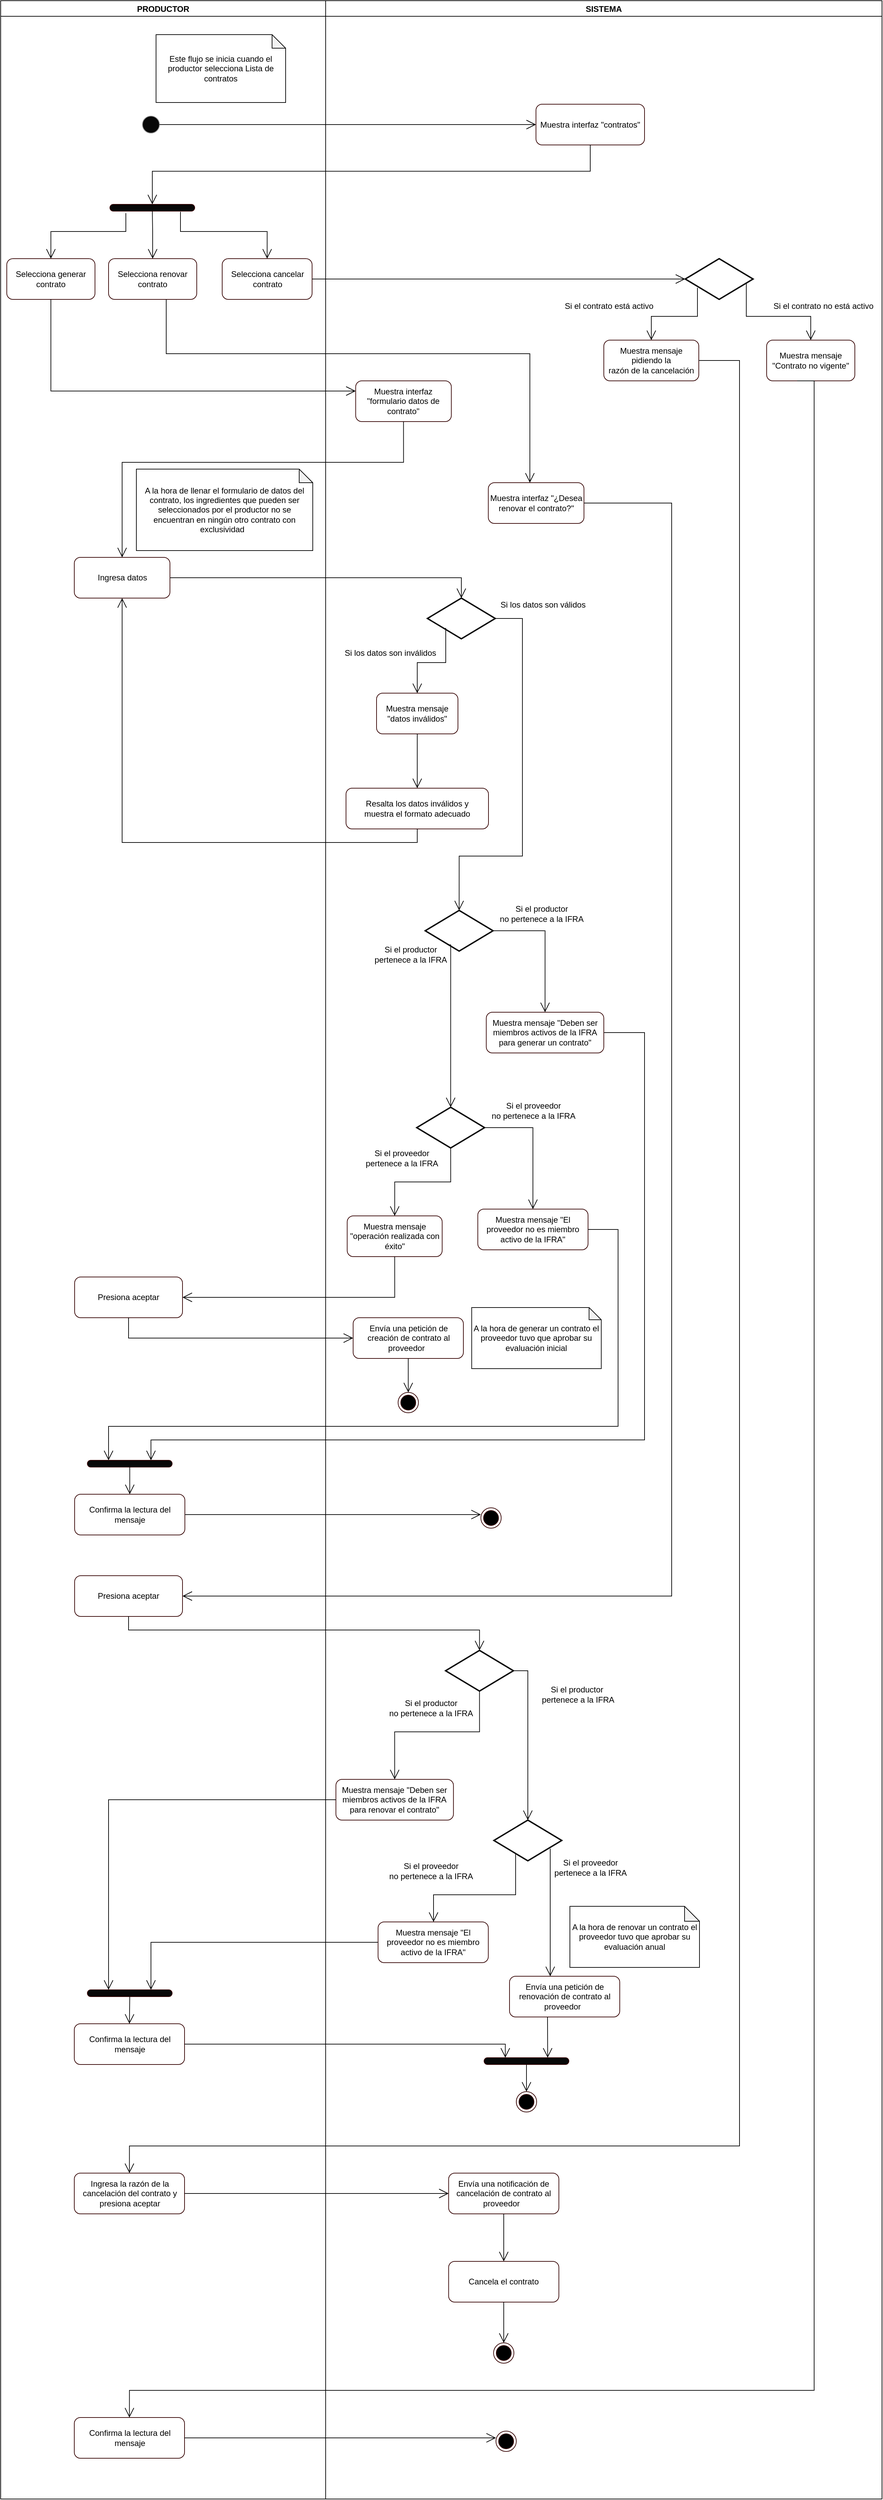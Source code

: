 <mxfile version="13.2.4" type="device"><diagram id="usdjyMedl2LyT0kTP7rD" name="Page-1"><mxGraphModel dx="920" dy="11332" grid="1" gridSize="10" guides="1" tooltips="1" connect="1" arrows="1" fold="1" page="1" pageScale="1" pageWidth="827" pageHeight="1169" math="0" shadow="0"><root><mxCell id="0"/><mxCell id="1" parent="0"/><mxCell id="cfUANLPs1cfpUvms5ylp-100" value="PRODUCTOR" style="swimlane;gradientColor=none;" parent="1" vertex="1"><mxGeometry x="41" y="-10480" width="479" height="3680" as="geometry"/></mxCell><mxCell id="cfUANLPs1cfpUvms5ylp-101" value="" style="ellipse;whiteSpace=wrap;html=1;aspect=fixed;strokeColor=#919191;fillColor=#080808;gradientColor=none;" parent="cfUANLPs1cfpUvms5ylp-100" vertex="1"><mxGeometry x="209" y="170" width="25" height="25" as="geometry"/></mxCell><mxCell id="cfUANLPs1cfpUvms5ylp-102" value="Este flujo se inicia cuando el productor selecciona Lista de contratos" style="shape=note;whiteSpace=wrap;html=1;backgroundOutline=1;darkOpacity=0.05;size=20;" parent="cfUANLPs1cfpUvms5ylp-100" vertex="1"><mxGeometry x="229" y="50" width="191" height="100" as="geometry"/></mxCell><mxCell id="cfUANLPs1cfpUvms5ylp-103" value="" style="group" parent="cfUANLPs1cfpUvms5ylp-100" vertex="1" connectable="0"><mxGeometry x="29" y="300" width="430" height="270" as="geometry"/></mxCell><mxCell id="cfUANLPs1cfpUvms5ylp-104" value="" style="group" parent="cfUANLPs1cfpUvms5ylp-103" vertex="1" connectable="0"><mxGeometry width="430" height="140" as="geometry"/></mxCell><mxCell id="cfUANLPs1cfpUvms5ylp-105" value="" style="rounded=1;whiteSpace=wrap;html=1;strokeColor=#330000;fillColor=#080808;gradientColor=none;arcSize=50;" parent="cfUANLPs1cfpUvms5ylp-104" vertex="1"><mxGeometry x="132" width="125" height="10" as="geometry"/></mxCell><mxCell id="cfUANLPs1cfpUvms5ylp-106" style="edgeStyle=orthogonalEdgeStyle;rounded=0;orthogonalLoop=1;jettySize=auto;html=1;exitX=0.5;exitY=0;exitDx=0;exitDy=0;entryX=0.188;entryY=1.3;entryDx=0;entryDy=0;entryPerimeter=0;startArrow=open;startFill=0;startSize=12;endArrow=none;endFill=0;endSize=12;targetPerimeterSpacing=0;" parent="cfUANLPs1cfpUvms5ylp-104" source="cfUANLPs1cfpUvms5ylp-107" target="cfUANLPs1cfpUvms5ylp-105" edge="1"><mxGeometry relative="1" as="geometry"/></mxCell><mxCell id="cfUANLPs1cfpUvms5ylp-107" value="Selecciona generar contrato" style="rounded=1;whiteSpace=wrap;html=1;strokeColor=#330000;fillColor=#FFFFFF;gradientColor=none;" parent="cfUANLPs1cfpUvms5ylp-104" vertex="1"><mxGeometry x="-20" y="80" width="130" height="60" as="geometry"/></mxCell><mxCell id="cfUANLPs1cfpUvms5ylp-108" style="edgeStyle=orthogonalEdgeStyle;rounded=0;orthogonalLoop=1;jettySize=auto;html=1;exitX=0.5;exitY=0;exitDx=0;exitDy=0;entryX=0.5;entryY=1;entryDx=0;entryDy=0;startArrow=open;startFill=0;startSize=12;endArrow=none;endFill=0;endSize=12;targetPerimeterSpacing=0;" parent="cfUANLPs1cfpUvms5ylp-104" source="cfUANLPs1cfpUvms5ylp-109" target="cfUANLPs1cfpUvms5ylp-105" edge="1"><mxGeometry relative="1" as="geometry"/></mxCell><mxCell id="cfUANLPs1cfpUvms5ylp-109" value="Selecciona renovar contrato" style="rounded=1;whiteSpace=wrap;html=1;strokeColor=#330000;fillColor=#FFFFFF;gradientColor=none;" parent="cfUANLPs1cfpUvms5ylp-104" vertex="1"><mxGeometry x="130" y="80" width="130" height="60" as="geometry"/></mxCell><mxCell id="cfUANLPs1cfpUvms5ylp-110" style="edgeStyle=orthogonalEdgeStyle;rounded=0;orthogonalLoop=1;jettySize=auto;html=1;exitX=0.5;exitY=0;exitDx=0;exitDy=0;entryX=0.832;entryY=1.1;entryDx=0;entryDy=0;startArrow=open;startFill=0;startSize=12;endArrow=none;endFill=0;endSize=12;targetPerimeterSpacing=0;entryPerimeter=0;" parent="cfUANLPs1cfpUvms5ylp-104" source="cfUANLPs1cfpUvms5ylp-111" target="cfUANLPs1cfpUvms5ylp-105" edge="1"><mxGeometry relative="1" as="geometry"/></mxCell><mxCell id="cfUANLPs1cfpUvms5ylp-111" value="&lt;span&gt;Selecciona cancelar contrato&lt;/span&gt;" style="rounded=1;whiteSpace=wrap;html=1;strokeColor=#330000;fillColor=#FFFFFF;gradientColor=none;" parent="cfUANLPs1cfpUvms5ylp-104" vertex="1"><mxGeometry x="297.5" y="80" width="132.5" height="60" as="geometry"/></mxCell><mxCell id="cfUANLPs1cfpUvms5ylp-115" value="Ingresa datos" style="rounded=1;whiteSpace=wrap;html=1;strokeColor=#330000;fillColor=#FFFFFF;gradientColor=none;" parent="cfUANLPs1cfpUvms5ylp-100" vertex="1"><mxGeometry x="108.5" y="820" width="141" height="60" as="geometry"/></mxCell><mxCell id="cfUANLPs1cfpUvms5ylp-118" value="Presiona aceptar&lt;br/&gt;" style="rounded=1;whiteSpace=wrap;html=1;strokeColor=#330000;fillColor=#FFFFFF;gradientColor=none;" parent="cfUANLPs1cfpUvms5ylp-100" vertex="1"><mxGeometry x="109" y="1880" width="159" height="60" as="geometry"/></mxCell><mxCell id="sVpOflXBe9jrRO691Ivs-19" value="Confirma la lectura del&lt;br/&gt;mensaje&lt;br/&gt;" style="rounded=1;whiteSpace=wrap;html=1;strokeColor=#330000;fillColor=#FFFFFF;gradientColor=none;" parent="cfUANLPs1cfpUvms5ylp-100" vertex="1"><mxGeometry x="109" y="2200" width="162.5" height="60" as="geometry"/></mxCell><mxCell id="sVpOflXBe9jrRO691Ivs-20" value="" style="ellipse;html=1;shape=endState;fillColor=#000000;strokeColor=#330000;" parent="cfUANLPs1cfpUvms5ylp-100" vertex="1"><mxGeometry x="707.75" y="2220" width="30" height="30" as="geometry"/></mxCell><mxCell id="sVpOflXBe9jrRO691Ivs-21" style="edgeStyle=orthogonalEdgeStyle;rounded=0;orthogonalLoop=1;jettySize=auto;html=1;exitX=1;exitY=0.5;exitDx=0;exitDy=0;endArrow=open;endFill=0;endSize=12;entryX=0;entryY=0.333;entryDx=0;entryDy=0;entryPerimeter=0;" parent="cfUANLPs1cfpUvms5ylp-100" source="sVpOflXBe9jrRO691Ivs-19" target="sVpOflXBe9jrRO691Ivs-20" edge="1"><mxGeometry relative="1" as="geometry"><mxPoint x="697.75" y="2230" as="targetPoint"/><Array as="points"/></mxGeometry></mxCell><mxCell id="b0WyQi1C-jwFu8NvZKem-69" value="Confirma la lectura del&lt;br/&gt;mensaje&lt;br/&gt;" style="rounded=1;whiteSpace=wrap;html=1;strokeColor=#330000;fillColor=#FFFFFF;gradientColor=none;" parent="cfUANLPs1cfpUvms5ylp-100" vertex="1"><mxGeometry x="108.5" y="2980" width="162.5" height="60" as="geometry"/></mxCell><mxCell id="b0WyQi1C-jwFu8NvZKem-23" value="Presiona aceptar&lt;br/&gt;" style="rounded=1;whiteSpace=wrap;html=1;strokeColor=#330000;fillColor=#FFFFFF;gradientColor=none;" parent="cfUANLPs1cfpUvms5ylp-100" vertex="1"><mxGeometry x="109" y="2320" width="159" height="60" as="geometry"/></mxCell><mxCell id="b0WyQi1C-jwFu8NvZKem-62" value="Muestra mensaje &quot;El proveedor no es miembro activo de la IFRA&quot;" style="rounded=1;whiteSpace=wrap;html=1;strokeColor=#330000;fillColor=#FFFFFF;gradientColor=none;" parent="cfUANLPs1cfpUvms5ylp-100" vertex="1"><mxGeometry x="556.25" y="2830" width="162.5" height="60" as="geometry"/></mxCell><mxCell id="sVpOflXBe9jrRO691Ivs-27" value="Envía una petición&amp;nbsp;de renovación de contrato al proveedor&amp;nbsp;&amp;nbsp;" style="rounded=1;whiteSpace=wrap;html=1;strokeColor=#330000;fillColor=#FFFFFF;gradientColor=none;" parent="cfUANLPs1cfpUvms5ylp-100" vertex="1"><mxGeometry x="750" y="2910" width="162.5" height="60" as="geometry"/></mxCell><mxCell id="sVpOflXBe9jrRO691Ivs-38" value="" style="ellipse;html=1;shape=endState;fillColor=#000000;strokeColor=#330000;" parent="cfUANLPs1cfpUvms5ylp-100" vertex="1"><mxGeometry x="760" y="3080" width="30" height="30" as="geometry"/></mxCell><mxCell id="sVpOflXBe9jrRO691Ivs-39" value="" style="rounded=1;whiteSpace=wrap;html=1;strokeColor=#330000;fillColor=#080808;gradientColor=none;arcSize=50;" parent="cfUANLPs1cfpUvms5ylp-100" vertex="1"><mxGeometry x="712.5" y="3030" width="125" height="10" as="geometry"/></mxCell><mxCell id="sVpOflXBe9jrRO691Ivs-40" style="edgeStyle=orthogonalEdgeStyle;rounded=0;orthogonalLoop=1;jettySize=auto;html=1;exitX=0.5;exitY=1;exitDx=0;exitDy=0;endArrow=open;endFill=0;endSize=12;entryX=0.5;entryY=0;entryDx=0;entryDy=0;" parent="cfUANLPs1cfpUvms5ylp-100" source="sVpOflXBe9jrRO691Ivs-39" target="sVpOflXBe9jrRO691Ivs-38" edge="1"><mxGeometry relative="1" as="geometry"><mxPoint x="256.25" y="2990" as="targetPoint"/><mxPoint x="256.25" y="2950" as="sourcePoint"/><Array as="points"><mxPoint x="775" y="3070"/><mxPoint x="775" y="3070"/></Array></mxGeometry></mxCell><mxCell id="sVpOflXBe9jrRO691Ivs-42" style="edgeStyle=orthogonalEdgeStyle;rounded=0;orthogonalLoop=1;jettySize=auto;html=1;endArrow=open;endFill=0;endSize=12;entryX=0.75;entryY=0;entryDx=0;entryDy=0;" parent="cfUANLPs1cfpUvms5ylp-100" target="sVpOflXBe9jrRO691Ivs-39" edge="1"><mxGeometry relative="1" as="geometry"><mxPoint x="753.75" y="3200" as="targetPoint"/><mxPoint x="806" y="2970" as="sourcePoint"/><Array as="points"><mxPoint x="806" y="2970"/></Array></mxGeometry></mxCell><mxCell id="b0WyQi1C-jwFu8NvZKem-72" style="edgeStyle=orthogonalEdgeStyle;rounded=0;orthogonalLoop=1;jettySize=auto;html=1;exitX=0;exitY=0.5;exitDx=0;exitDy=0;endArrow=open;endFill=0;endSize=12;entryX=0.75;entryY=0;entryDx=0;entryDy=0;" parent="cfUANLPs1cfpUvms5ylp-100" source="b0WyQi1C-jwFu8NvZKem-62" target="-kDxus9eYgafp1iHv8Fx-62" edge="1"><mxGeometry relative="1" as="geometry"><mxPoint x="215.0" y="3090" as="targetPoint"/><mxPoint x="198" y="2690" as="sourcePoint"/><Array as="points"><mxPoint x="222" y="2860"/></Array></mxGeometry></mxCell><mxCell id="sVpOflXBe9jrRO691Ivs-41" style="edgeStyle=orthogonalEdgeStyle;rounded=0;orthogonalLoop=1;jettySize=auto;html=1;exitX=1;exitY=0.5;exitDx=0;exitDy=0;endArrow=open;endFill=0;endSize=12;entryX=0.25;entryY=0;entryDx=0;entryDy=0;" parent="cfUANLPs1cfpUvms5ylp-100" source="b0WyQi1C-jwFu8NvZKem-69" target="sVpOflXBe9jrRO691Ivs-39" edge="1"><mxGeometry relative="1" as="geometry"><mxPoint x="287.5" y="2940" as="targetPoint"/><mxPoint x="599" y="2910" as="sourcePoint"/><Array as="points"><mxPoint x="744" y="3010"/></Array></mxGeometry></mxCell><mxCell id="b0WyQi1C-jwFu8NvZKem-15" value="Confirma la lectura del&lt;br/&gt;mensaje&lt;br/&gt;" style="rounded=1;whiteSpace=wrap;html=1;strokeColor=#330000;fillColor=#FFFFFF;gradientColor=none;" parent="cfUANLPs1cfpUvms5ylp-100" vertex="1"><mxGeometry x="108.5" y="3560" width="162.5" height="60" as="geometry"/></mxCell><mxCell id="b0WyQi1C-jwFu8NvZKem-17" value="" style="ellipse;html=1;shape=endState;fillColor=#000000;strokeColor=#330000;" parent="cfUANLPs1cfpUvms5ylp-100" vertex="1"><mxGeometry x="730" y="3580" width="30" height="30" as="geometry"/></mxCell><mxCell id="b0WyQi1C-jwFu8NvZKem-16" style="edgeStyle=orthogonalEdgeStyle;rounded=0;orthogonalLoop=1;jettySize=auto;html=1;exitX=1;exitY=0.5;exitDx=0;exitDy=0;endArrow=open;endFill=0;endSize=12;entryX=0;entryY=0.333;entryDx=0;entryDy=0;entryPerimeter=0;" parent="cfUANLPs1cfpUvms5ylp-100" source="b0WyQi1C-jwFu8NvZKem-15" target="b0WyQi1C-jwFu8NvZKem-17" edge="1"><mxGeometry relative="1" as="geometry"><mxPoint x="720" y="3590" as="targetPoint"/><Array as="points"/></mxGeometry></mxCell><mxCell id="cfUANLPs1cfpUvms5ylp-116" value="Ingresa la razón de la cancelación del contrato y presiona aceptar" style="rounded=1;whiteSpace=wrap;html=1;strokeColor=#330000;fillColor=#FFFFFF;gradientColor=none;" parent="cfUANLPs1cfpUvms5ylp-100" vertex="1"><mxGeometry x="108.5" y="3200" width="162.5" height="60" as="geometry"/></mxCell><mxCell id="AL-7B26qeIg8quoNvij--4" value="A la hora de llenar el formulario de datos del contrato, los ingredientes que pueden ser seleccionados por el productor no se encuentran en ningún otro contrato con exclusividad&amp;nbsp;&amp;nbsp;" style="shape=note;whiteSpace=wrap;html=1;backgroundOutline=1;darkOpacity=0.05;size=20;" parent="cfUANLPs1cfpUvms5ylp-100" vertex="1"><mxGeometry x="200" y="690" width="260" height="120" as="geometry"/></mxCell><mxCell id="-kDxus9eYgafp1iHv8Fx-48" value="" style="rounded=1;whiteSpace=wrap;html=1;strokeColor=#330000;fillColor=#080808;gradientColor=none;arcSize=50;" parent="cfUANLPs1cfpUvms5ylp-100" vertex="1"><mxGeometry x="127.75" y="2150" width="125" height="10" as="geometry"/></mxCell><mxCell id="-kDxus9eYgafp1iHv8Fx-49" style="edgeStyle=orthogonalEdgeStyle;rounded=0;orthogonalLoop=1;jettySize=auto;html=1;exitX=0.5;exitY=1;exitDx=0;exitDy=0;endArrow=open;endFill=0;endSize=12;entryX=0.5;entryY=0;entryDx=0;entryDy=0;" parent="cfUANLPs1cfpUvms5ylp-100" source="-kDxus9eYgafp1iHv8Fx-48" target="sVpOflXBe9jrRO691Ivs-19" edge="1"><mxGeometry relative="1" as="geometry"><mxPoint x="717.75" y="2239.99" as="targetPoint"/><Array as="points"/><mxPoint x="281.5" y="2240" as="sourcePoint"/></mxGeometry></mxCell><mxCell id="-kDxus9eYgafp1iHv8Fx-62" value="" style="rounded=1;whiteSpace=wrap;html=1;strokeColor=#330000;fillColor=#080808;gradientColor=none;arcSize=50;" parent="cfUANLPs1cfpUvms5ylp-100" vertex="1"><mxGeometry x="127.75" y="2930" width="125" height="10" as="geometry"/></mxCell><mxCell id="-kDxus9eYgafp1iHv8Fx-64" style="edgeStyle=orthogonalEdgeStyle;rounded=0;orthogonalLoop=1;jettySize=auto;html=1;exitX=0.5;exitY=1;exitDx=0;exitDy=0;endArrow=open;endFill=0;endSize=12;entryX=0.5;entryY=0;entryDx=0;entryDy=0;" parent="cfUANLPs1cfpUvms5ylp-100" source="-kDxus9eYgafp1iHv8Fx-62" target="b0WyQi1C-jwFu8NvZKem-69" edge="1"><mxGeometry relative="1" as="geometry"><mxPoint x="231.5" y="2940" as="targetPoint"/><mxPoint x="566.25" y="2870" as="sourcePoint"/><Array as="points"/></mxGeometry></mxCell><mxCell id="cfUANLPs1cfpUvms5ylp-121" value="SISTEMA" style="swimlane;gradientColor=none;" parent="1" vertex="1"><mxGeometry x="520" y="-10480" width="820" height="3680" as="geometry"/></mxCell><mxCell id="cfUANLPs1cfpUvms5ylp-122" value="Muestra interfaz &quot;contratos&quot;" style="rounded=1;whiteSpace=wrap;html=1;strokeColor=#330000;fillColor=#FFFFFF;gradientColor=none;" parent="cfUANLPs1cfpUvms5ylp-121" vertex="1"><mxGeometry x="310" y="152.5" width="160" height="60" as="geometry"/></mxCell><mxCell id="cfUANLPs1cfpUvms5ylp-123" value="" style="group" parent="cfUANLPs1cfpUvms5ylp-121" vertex="1" connectable="0"><mxGeometry x="20" y="880" width="470" height="340" as="geometry"/></mxCell><mxCell id="cfUANLPs1cfpUvms5ylp-124" value="" style="strokeWidth=2;html=1;shape=mxgraph.flowchart.decision;whiteSpace=wrap;fillColor=#FFFFFF;gradientColor=none;" parent="cfUANLPs1cfpUvms5ylp-123" vertex="1"><mxGeometry x="130" width="100" height="60" as="geometry"/></mxCell><mxCell id="cfUANLPs1cfpUvms5ylp-125" style="edgeStyle=orthogonalEdgeStyle;rounded=0;orthogonalLoop=1;jettySize=auto;html=1;exitX=0.5;exitY=0;exitDx=0;exitDy=0;entryX=0.27;entryY=0.733;entryDx=0;entryDy=0;entryPerimeter=0;startArrow=open;startFill=0;startSize=12;endArrow=none;endFill=0;endSize=12;targetPerimeterSpacing=0;" parent="cfUANLPs1cfpUvms5ylp-123" source="cfUANLPs1cfpUvms5ylp-126" target="cfUANLPs1cfpUvms5ylp-124" edge="1"><mxGeometry relative="1" as="geometry"/></mxCell><mxCell id="cfUANLPs1cfpUvms5ylp-126" value="Muestra mensaje &quot;datos inválidos&quot;" style="rounded=1;whiteSpace=wrap;html=1;strokeColor=#330000;fillColor=#FFFFFF;gradientColor=none;" parent="cfUANLPs1cfpUvms5ylp-123" vertex="1"><mxGeometry x="55" y="140" width="120" height="60" as="geometry"/></mxCell><mxCell id="cfUANLPs1cfpUvms5ylp-129" value="Si los datos son válidos" style="text;html=1;align=center;verticalAlign=middle;resizable=0;points=[];autosize=1;" parent="cfUANLPs1cfpUvms5ylp-123" vertex="1"><mxGeometry x="230" width="140" height="20" as="geometry"/></mxCell><mxCell id="cfUANLPs1cfpUvms5ylp-130" value="Si los datos son inválidos" style="text;html=1;align=center;verticalAlign=middle;resizable=0;points=[];autosize=1;" parent="cfUANLPs1cfpUvms5ylp-123" vertex="1"><mxGeometry y="71" width="150" height="20" as="geometry"/></mxCell><mxCell id="cfUANLPs1cfpUvms5ylp-131" style="edgeStyle=orthogonalEdgeStyle;rounded=0;orthogonalLoop=1;jettySize=auto;html=1;exitX=0.5;exitY=0;exitDx=0;exitDy=0;entryX=0.5;entryY=1;entryDx=0;entryDy=0;startArrow=open;startFill=0;startSize=12;endArrow=none;endFill=0;endSize=12;targetPerimeterSpacing=0;" parent="cfUANLPs1cfpUvms5ylp-123" source="cfUANLPs1cfpUvms5ylp-132" target="cfUANLPs1cfpUvms5ylp-126" edge="1"><mxGeometry relative="1" as="geometry"/></mxCell><mxCell id="cfUANLPs1cfpUvms5ylp-132" value="Resalta los datos inválidos y&lt;br/&gt;muestra el formato adecuado" style="rounded=1;whiteSpace=wrap;html=1;strokeColor=#330000;fillColor=#FFFFFF;gradientColor=none;" parent="cfUANLPs1cfpUvms5ylp-123" vertex="1"><mxGeometry x="10" y="280" width="210" height="60" as="geometry"/></mxCell><mxCell id="cfUANLPs1cfpUvms5ylp-148" value="" style="ellipse;html=1;shape=endState;fillColor=#000000;strokeColor=#330000;" parent="cfUANLPs1cfpUvms5ylp-121" vertex="1"><mxGeometry x="106.75" y="2050" width="30" height="30" as="geometry"/></mxCell><mxCell id="cfUANLPs1cfpUvms5ylp-171" value="Muestra interfaz &quot;formulario datos de contrato&quot;" style="rounded=1;whiteSpace=wrap;html=1;strokeColor=#330000;fillColor=#FFFFFF;gradientColor=none;" parent="cfUANLPs1cfpUvms5ylp-121" vertex="1"><mxGeometry x="44.25" y="560" width="141" height="60" as="geometry"/></mxCell><mxCell id="b0WyQi1C-jwFu8NvZKem-6" value="Envía una petición de creación de contrato al proveedor&amp;nbsp;&amp;nbsp;" style="rounded=1;whiteSpace=wrap;html=1;strokeColor=#330000;fillColor=#FFFFFF;gradientColor=none;" parent="cfUANLPs1cfpUvms5ylp-121" vertex="1"><mxGeometry x="40.5" y="1940" width="162.5" height="60" as="geometry"/></mxCell><mxCell id="b0WyQi1C-jwFu8NvZKem-7" style="edgeStyle=orthogonalEdgeStyle;rounded=0;orthogonalLoop=1;jettySize=auto;html=1;startArrow=open;startFill=0;startSize=12;endArrow=none;endFill=0;endSize=12;targetPerimeterSpacing=0;exitX=0.5;exitY=0;exitDx=0;exitDy=0;entryX=0.5;entryY=1;entryDx=0;entryDy=0;" parent="cfUANLPs1cfpUvms5ylp-121" source="cfUANLPs1cfpUvms5ylp-148" target="b0WyQi1C-jwFu8NvZKem-6" edge="1"><mxGeometry relative="1" as="geometry"><mxPoint x="161.5" y="2070" as="sourcePoint"/><mxPoint x="120.5" y="2010" as="targetPoint"/></mxGeometry></mxCell><mxCell id="b0WyQi1C-jwFu8NvZKem-22" value="Muestra interfaz &quot;¿Desea renovar el contrato?&quot;" style="rounded=1;whiteSpace=wrap;html=1;strokeColor=#330000;fillColor=#FFFFFF;gradientColor=none;" parent="cfUANLPs1cfpUvms5ylp-121" vertex="1"><mxGeometry x="239.75" y="710" width="141" height="60" as="geometry"/></mxCell><mxCell id="sVpOflXBe9jrRO691Ivs-2" value="Muestra mensaje &quot;El proveedor no es miembro activo de la IFRA&quot;" style="rounded=1;whiteSpace=wrap;html=1;strokeColor=#330000;fillColor=#FFFFFF;gradientColor=none;" parent="cfUANLPs1cfpUvms5ylp-121" vertex="1"><mxGeometry x="224.25" y="1780" width="162.5" height="60" as="geometry"/></mxCell><mxCell id="sVpOflXBe9jrRO691Ivs-3" value="" style="strokeWidth=2;html=1;shape=mxgraph.flowchart.decision;whiteSpace=wrap;fillColor=#FFFFFF;gradientColor=none;" parent="cfUANLPs1cfpUvms5ylp-121" vertex="1"><mxGeometry x="134.25" y="1630" width="100" height="60" as="geometry"/></mxCell><mxCell id="sVpOflXBe9jrRO691Ivs-4" style="edgeStyle=orthogonalEdgeStyle;rounded=0;orthogonalLoop=1;jettySize=auto;html=1;exitX=1;exitY=0.5;exitDx=0;exitDy=0;endArrow=open;endFill=0;endSize=12;entryX=0.5;entryY=0;entryDx=0;entryDy=0;exitPerimeter=0;" parent="cfUANLPs1cfpUvms5ylp-121" source="sVpOflXBe9jrRO691Ivs-3" target="sVpOflXBe9jrRO691Ivs-2" edge="1"><mxGeometry relative="1" as="geometry"><mxPoint x="-375.75" y="12150" as="targetPoint"/><mxPoint x="-847.75" y="12120" as="sourcePoint"/></mxGeometry></mxCell><mxCell id="sVpOflXBe9jrRO691Ivs-5" value="Si el proveedor &lt;br&gt;no pertenece a la IFRA" style="text;html=1;align=center;verticalAlign=middle;resizable=0;points=[];autosize=1;" parent="cfUANLPs1cfpUvms5ylp-121" vertex="1"><mxGeometry x="235.5" y="1620" width="140" height="30" as="geometry"/></mxCell><mxCell id="sVpOflXBe9jrRO691Ivs-6" value="Si el proveedor &lt;br&gt;pertenece a la IFRA" style="text;html=1;align=center;verticalAlign=middle;resizable=0;points=[];autosize=1;" parent="cfUANLPs1cfpUvms5ylp-121" vertex="1"><mxGeometry x="51.75" y="1690" width="120" height="30" as="geometry"/></mxCell><mxCell id="sVpOflXBe9jrRO691Ivs-8" style="edgeStyle=orthogonalEdgeStyle;rounded=0;orthogonalLoop=1;jettySize=auto;html=1;exitX=0.5;exitY=1;exitDx=0;exitDy=0;endArrow=open;endFill=0;endSize=12;exitPerimeter=0;entryX=0.5;entryY=0;entryDx=0;entryDy=0;" parent="cfUANLPs1cfpUvms5ylp-121" source="sVpOflXBe9jrRO691Ivs-3" target="sVpOflXBe9jrRO691Ivs-10" edge="1"><mxGeometry relative="1" as="geometry"><mxPoint x="143.5" y="1770" as="targetPoint"/><mxPoint x="-324.5" y="12150" as="sourcePoint"/><Array as="points"><mxPoint x="184.5" y="1740"/><mxPoint x="101.5" y="1740"/></Array></mxGeometry></mxCell><mxCell id="cfUANLPs1cfpUvms5ylp-127" style="edgeStyle=orthogonalEdgeStyle;rounded=0;orthogonalLoop=1;jettySize=auto;html=1;exitX=0.5;exitY=0;exitDx=0;exitDy=0;startArrow=open;startFill=0;startSize=12;endArrow=none;endFill=0;endSize=12;targetPerimeterSpacing=0;exitPerimeter=0;entryX=1;entryY=0.5;entryDx=0;entryDy=0;entryPerimeter=0;" parent="cfUANLPs1cfpUvms5ylp-121" source="-kDxus9eYgafp1iHv8Fx-41" target="cfUANLPs1cfpUvms5ylp-124" edge="1"><mxGeometry relative="1" as="geometry"><mxPoint x="340" y="1020" as="sourcePoint"/><mxPoint x="310" y="1200" as="targetPoint"/><Array as="points"><mxPoint x="197" y="1260"/><mxPoint x="290" y="1260"/><mxPoint x="290" y="910"/></Array></mxGeometry></mxCell><mxCell id="sVpOflXBe9jrRO691Ivs-10" value="Muestra mensaje &quot;operación realizada con éxito&quot;" style="rounded=1;whiteSpace=wrap;html=1;strokeColor=#330000;fillColor=#FFFFFF;gradientColor=none;" parent="cfUANLPs1cfpUvms5ylp-121" vertex="1"><mxGeometry x="31.75" y="1790" width="140" height="60" as="geometry"/></mxCell><mxCell id="AL-7B26qeIg8quoNvij--1" value="A la hora de generar un contrato el proveedor tuvo que aprobar su evaluación inicial" style="shape=note;whiteSpace=wrap;html=1;backgroundOutline=1;darkOpacity=0.05;size=18;" parent="cfUANLPs1cfpUvms5ylp-121" vertex="1"><mxGeometry x="215.25" y="1925" width="191" height="90" as="geometry"/></mxCell><mxCell id="cfUANLPs1cfpUvms5ylp-143" value="" style="group" parent="cfUANLPs1cfpUvms5ylp-121" vertex="1" connectable="0"><mxGeometry x="181.25" y="3330" width="162.5" height="150" as="geometry"/></mxCell><mxCell id="cfUANLPs1cfpUvms5ylp-144" value="Cancela el contrato" style="rounded=1;whiteSpace=wrap;html=1;strokeColor=#330000;fillColor=#FFFFFF;gradientColor=none;" parent="cfUANLPs1cfpUvms5ylp-143" vertex="1"><mxGeometry width="162.5" height="60" as="geometry"/></mxCell><mxCell id="cfUANLPs1cfpUvms5ylp-145" style="edgeStyle=orthogonalEdgeStyle;rounded=0;orthogonalLoop=1;jettySize=auto;html=1;exitX=0.5;exitY=0;exitDx=0;exitDy=0;entryX=0.5;entryY=1;entryDx=0;entryDy=0;startArrow=open;startFill=0;startSize=12;endArrow=none;endFill=0;endSize=12;targetPerimeterSpacing=0;" parent="cfUANLPs1cfpUvms5ylp-143" source="cfUANLPs1cfpUvms5ylp-146" target="cfUANLPs1cfpUvms5ylp-144" edge="1"><mxGeometry relative="1" as="geometry"/></mxCell><mxCell id="cfUANLPs1cfpUvms5ylp-146" value="" style="ellipse;html=1;shape=endState;fillColor=#000000;strokeColor=#330000;" parent="cfUANLPs1cfpUvms5ylp-143" vertex="1"><mxGeometry x="66.25" y="120" width="30" height="30" as="geometry"/></mxCell><mxCell id="b0WyQi1C-jwFu8NvZKem-1" value="Envía una notificación de cancelación de contrato al proveedor&amp;nbsp;&amp;nbsp;" style="rounded=1;whiteSpace=wrap;html=1;strokeColor=#330000;fillColor=#FFFFFF;gradientColor=none;" parent="cfUANLPs1cfpUvms5ylp-121" vertex="1"><mxGeometry x="181.25" y="3200" width="162.5" height="60" as="geometry"/></mxCell><mxCell id="b0WyQi1C-jwFu8NvZKem-3" style="edgeStyle=orthogonalEdgeStyle;rounded=0;orthogonalLoop=1;jettySize=auto;html=1;exitX=0.5;exitY=0;exitDx=0;exitDy=0;entryX=0.5;entryY=1;entryDx=0;entryDy=0;startArrow=open;startFill=0;startSize=12;endArrow=none;endFill=0;endSize=12;targetPerimeterSpacing=0;" parent="cfUANLPs1cfpUvms5ylp-121" source="cfUANLPs1cfpUvms5ylp-144" target="b0WyQi1C-jwFu8NvZKem-1" edge="1"><mxGeometry relative="1" as="geometry"><mxPoint x="262" y="3320" as="sourcePoint"/><mxPoint x="262" y="3260" as="targetPoint"/></mxGeometry></mxCell><mxCell id="-kDxus9eYgafp1iHv8Fx-40" value="Muestra mensaje &quot;Deben ser miembros activos de la IFRA para generar un contrato&quot;" style="rounded=1;whiteSpace=wrap;html=1;strokeColor=#330000;fillColor=#FFFFFF;gradientColor=none;" parent="cfUANLPs1cfpUvms5ylp-121" vertex="1"><mxGeometry x="236.75" y="1490" width="173.25" height="60" as="geometry"/></mxCell><mxCell id="-kDxus9eYgafp1iHv8Fx-41" value="" style="strokeWidth=2;html=1;shape=mxgraph.flowchart.decision;whiteSpace=wrap;fillColor=#FFFFFF;gradientColor=none;" parent="cfUANLPs1cfpUvms5ylp-121" vertex="1"><mxGeometry x="146.75" y="1340" width="100" height="60" as="geometry"/></mxCell><mxCell id="-kDxus9eYgafp1iHv8Fx-42" style="edgeStyle=orthogonalEdgeStyle;rounded=0;orthogonalLoop=1;jettySize=auto;html=1;exitX=1;exitY=0.5;exitDx=0;exitDy=0;endArrow=open;endFill=0;endSize=12;entryX=0.5;entryY=0;entryDx=0;entryDy=0;exitPerimeter=0;" parent="cfUANLPs1cfpUvms5ylp-121" source="-kDxus9eYgafp1iHv8Fx-41" target="-kDxus9eYgafp1iHv8Fx-40" edge="1"><mxGeometry relative="1" as="geometry"><mxPoint x="-883.25" y="22340" as="targetPoint"/><mxPoint x="-1355.25" y="22310" as="sourcePoint"/></mxGeometry></mxCell><mxCell id="-kDxus9eYgafp1iHv8Fx-43" value="Si el productor&lt;br&gt;no pertenece a la IFRA" style="text;html=1;align=center;verticalAlign=middle;resizable=0;points=[];autosize=1;" parent="cfUANLPs1cfpUvms5ylp-121" vertex="1"><mxGeometry x="248" y="1330" width="140" height="30" as="geometry"/></mxCell><mxCell id="-kDxus9eYgafp1iHv8Fx-44" value="Si el productor&lt;br&gt;pertenece a la IFRA" style="text;html=1;align=center;verticalAlign=middle;resizable=0;points=[];autosize=1;" parent="cfUANLPs1cfpUvms5ylp-121" vertex="1"><mxGeometry x="65.25" y="1390" width="120" height="30" as="geometry"/></mxCell><mxCell id="-kDxus9eYgafp1iHv8Fx-45" style="edgeStyle=orthogonalEdgeStyle;rounded=0;orthogonalLoop=1;jettySize=auto;html=1;exitX=0.334;exitY=0.847;exitDx=0;exitDy=0;endArrow=open;endFill=0;endSize=12;exitPerimeter=0;entryX=0.5;entryY=0;entryDx=0;entryDy=0;entryPerimeter=0;" parent="cfUANLPs1cfpUvms5ylp-121" source="-kDxus9eYgafp1iHv8Fx-41" target="sVpOflXBe9jrRO691Ivs-3" edge="1"><mxGeometry relative="1" as="geometry"><mxPoint x="114.25" y="1500" as="targetPoint"/><mxPoint x="-832" y="22340" as="sourcePoint"/><Array as="points"><mxPoint x="184" y="1391"/></Array></mxGeometry></mxCell><mxCell id="-kDxus9eYgafp1iHv8Fx-51" value="Muestra mensaje &quot;Deben ser miembros activos de la IFRA para renovar el contrato&quot;" style="rounded=1;whiteSpace=wrap;html=1;strokeColor=#330000;fillColor=#FFFFFF;gradientColor=none;" parent="cfUANLPs1cfpUvms5ylp-121" vertex="1"><mxGeometry x="15.12" y="2620" width="173.25" height="60" as="geometry"/></mxCell><mxCell id="-kDxus9eYgafp1iHv8Fx-52" value="" style="strokeWidth=2;html=1;shape=mxgraph.flowchart.decision;whiteSpace=wrap;fillColor=#FFFFFF;gradientColor=none;" parent="cfUANLPs1cfpUvms5ylp-121" vertex="1"><mxGeometry x="176.75" y="2430" width="100" height="60" as="geometry"/></mxCell><mxCell id="-kDxus9eYgafp1iHv8Fx-53" style="edgeStyle=orthogonalEdgeStyle;rounded=0;orthogonalLoop=1;jettySize=auto;html=1;exitX=1;exitY=0.5;exitDx=0;exitDy=0;endArrow=open;endFill=0;endSize=12;exitPerimeter=0;entryX=0.5;entryY=0;entryDx=0;entryDy=0;entryPerimeter=0;" parent="cfUANLPs1cfpUvms5ylp-121" source="-kDxus9eYgafp1iHv8Fx-52" target="b0WyQi1C-jwFu8NvZKem-58" edge="1"><mxGeometry relative="1" as="geometry"><mxPoint x="353" y="2540" as="targetPoint"/><mxPoint x="-1845.25" y="33860" as="sourcePoint"/></mxGeometry></mxCell><mxCell id="-kDxus9eYgafp1iHv8Fx-54" value="Si el productor&lt;br&gt;&amp;nbsp;pertenece a la IFRA" style="text;html=1;align=center;verticalAlign=middle;resizable=0;points=[];autosize=1;" parent="cfUANLPs1cfpUvms5ylp-121" vertex="1"><mxGeometry x="305" y="2480" width="130" height="30" as="geometry"/></mxCell><mxCell id="-kDxus9eYgafp1iHv8Fx-55" value="Si el productor&lt;br&gt;no pertenece a la IFRA" style="text;html=1;align=center;verticalAlign=middle;resizable=0;points=[];autosize=1;" parent="cfUANLPs1cfpUvms5ylp-121" vertex="1"><mxGeometry x="85.25" y="2500" width="140" height="30" as="geometry"/></mxCell><mxCell id="b0WyQi1C-jwFu8NvZKem-58" value="" style="strokeWidth=2;html=1;shape=mxgraph.flowchart.decision;whiteSpace=wrap;fillColor=#FFFFFF;gradientColor=none;" parent="cfUANLPs1cfpUvms5ylp-121" vertex="1"><mxGeometry x="248" y="2680" width="100" height="60" as="geometry"/></mxCell><mxCell id="-kDxus9eYgafp1iHv8Fx-56" style="edgeStyle=orthogonalEdgeStyle;rounded=0;orthogonalLoop=1;jettySize=auto;html=1;exitX=0.5;exitY=1;exitDx=0;exitDy=0;endArrow=open;endFill=0;endSize=12;exitPerimeter=0;entryX=0.5;entryY=0;entryDx=0;entryDy=0;" parent="cfUANLPs1cfpUvms5ylp-121" source="-kDxus9eYgafp1iHv8Fx-52" target="-kDxus9eYgafp1iHv8Fx-51" edge="1"><mxGeometry relative="1" as="geometry"><mxPoint x="100" y="2610" as="targetPoint"/><mxPoint x="291" y="2890" as="sourcePoint"/></mxGeometry></mxCell><mxCell id="b0WyQi1C-jwFu8NvZKem-61" value="Si el proveedor &lt;br&gt;no pertenece a la IFRA" style="text;html=1;align=center;verticalAlign=middle;resizable=0;points=[];autosize=1;" parent="cfUANLPs1cfpUvms5ylp-121" vertex="1"><mxGeometry x="85.25" y="2740" width="140" height="30" as="geometry"/></mxCell><mxCell id="AL-7B26qeIg8quoNvij--2" value="A la hora de renovar un contrato el proveedor tuvo que aprobar su evaluación anual" style="shape=note;whiteSpace=wrap;html=1;backgroundOutline=1;darkOpacity=0.05;size=22;" parent="cfUANLPs1cfpUvms5ylp-121" vertex="1"><mxGeometry x="360" y="2807" width="191" height="90" as="geometry"/></mxCell><mxCell id="b0WyQi1C-jwFu8NvZKem-60" value="Si el proveedor &lt;br&gt;pertenece a la IFRA" style="text;html=1;align=center;verticalAlign=middle;resizable=0;points=[];autosize=1;" parent="cfUANLPs1cfpUvms5ylp-121" vertex="1"><mxGeometry x="330" y="2730" width="120" height="40" as="geometry"/></mxCell><mxCell id="-kDxus9eYgafp1iHv8Fx-61" value="&lt;br&gt;&lt;br&gt;" style="text;html=1;align=center;verticalAlign=middle;resizable=0;points=[];autosize=1;" parent="b0WyQi1C-jwFu8NvZKem-60" vertex="1"><mxGeometry x="58.25" y="10" width="20" height="30" as="geometry"/></mxCell><mxCell id="tpOJS3s59y9dWtBXPSib-1" value="" style="strokeWidth=2;html=1;shape=mxgraph.flowchart.decision;whiteSpace=wrap;fillColor=#FFFFFF;gradientColor=none;" parent="cfUANLPs1cfpUvms5ylp-121" vertex="1"><mxGeometry x="530" y="380" width="100" height="60" as="geometry"/></mxCell><mxCell id="tpOJS3s59y9dWtBXPSib-8" style="edgeStyle=orthogonalEdgeStyle;rounded=0;orthogonalLoop=1;jettySize=auto;html=1;exitX=0.5;exitY=0;exitDx=0;exitDy=0;entryX=0.18;entryY=0.717;entryDx=0;entryDy=0;entryPerimeter=0;startArrow=open;startFill=0;startSize=12;endArrow=none;endFill=0;" parent="cfUANLPs1cfpUvms5ylp-121" source="tpOJS3s59y9dWtBXPSib-2" target="tpOJS3s59y9dWtBXPSib-1" edge="1"><mxGeometry relative="1" as="geometry"/></mxCell><mxCell id="tpOJS3s59y9dWtBXPSib-2" value="Muestra mensaje pidiendo la&lt;br&gt;razón de la cancelación" style="rounded=1;whiteSpace=wrap;html=1;strokeColor=#330000;fillColor=#FFFFFF;gradientColor=none;" parent="cfUANLPs1cfpUvms5ylp-121" vertex="1"><mxGeometry x="410" y="500" width="140" height="60" as="geometry"/></mxCell><mxCell id="tpOJS3s59y9dWtBXPSib-4" value="Si el contrato no está activo&amp;nbsp;" style="text;html=1;align=center;verticalAlign=middle;resizable=0;points=[];autosize=1;" parent="cfUANLPs1cfpUvms5ylp-121" vertex="1"><mxGeometry x="650" y="440" width="170" height="20" as="geometry"/></mxCell><mxCell id="tpOJS3s59y9dWtBXPSib-5" value="Si el contrato está activo&amp;nbsp;" style="text;html=1;align=center;verticalAlign=middle;resizable=0;points=[];autosize=1;" parent="cfUANLPs1cfpUvms5ylp-121" vertex="1"><mxGeometry x="343.75" y="440" width="150" height="20" as="geometry"/></mxCell><mxCell id="tpOJS3s59y9dWtBXPSib-7" style="edgeStyle=orthogonalEdgeStyle;rounded=0;orthogonalLoop=1;jettySize=auto;html=1;exitX=0.5;exitY=0;exitDx=0;exitDy=0;entryX=0.9;entryY=0.617;entryDx=0;entryDy=0;entryPerimeter=0;startArrow=open;startFill=0;startSize=12;endArrow=none;endFill=0;" parent="cfUANLPs1cfpUvms5ylp-121" source="tpOJS3s59y9dWtBXPSib-3" target="tpOJS3s59y9dWtBXPSib-1" edge="1"><mxGeometry relative="1" as="geometry"/></mxCell><mxCell id="tpOJS3s59y9dWtBXPSib-3" value="Muestra mensaje &quot;Contrato no vigente&quot;" style="rounded=1;whiteSpace=wrap;html=1;strokeColor=#330000;fillColor=#FFFFFF;gradientColor=none;" parent="cfUANLPs1cfpUvms5ylp-121" vertex="1"><mxGeometry x="650" y="500" width="130" height="60" as="geometry"/></mxCell><mxCell id="cfUANLPs1cfpUvms5ylp-156" style="edgeStyle=orthogonalEdgeStyle;rounded=0;orthogonalLoop=1;jettySize=auto;html=1;exitX=1;exitY=0.5;exitDx=0;exitDy=0;entryX=0;entryY=0.5;entryDx=0;entryDy=0;endSize=12;endArrow=open;endFill=0;" parent="1" source="cfUANLPs1cfpUvms5ylp-101" target="cfUANLPs1cfpUvms5ylp-122" edge="1"><mxGeometry relative="1" as="geometry"/></mxCell><mxCell id="cfUANLPs1cfpUvms5ylp-157" style="edgeStyle=orthogonalEdgeStyle;rounded=0;orthogonalLoop=1;jettySize=auto;html=1;exitX=0.5;exitY=1;exitDx=0;exitDy=0;entryX=0.5;entryY=0;entryDx=0;entryDy=0;endArrow=open;endFill=0;endSize=12;" parent="1" source="cfUANLPs1cfpUvms5ylp-122" target="cfUANLPs1cfpUvms5ylp-105" edge="1"><mxGeometry relative="1" as="geometry"/></mxCell><mxCell id="cfUANLPs1cfpUvms5ylp-158" style="edgeStyle=orthogonalEdgeStyle;rounded=0;orthogonalLoop=1;jettySize=auto;html=1;exitX=1;exitY=0.5;exitDx=0;exitDy=0;endArrow=open;endFill=0;endSize=12;entryX=0.5;entryY=0;entryDx=0;entryDy=0;entryPerimeter=0;" parent="1" source="cfUANLPs1cfpUvms5ylp-115" target="cfUANLPs1cfpUvms5ylp-124" edge="1"><mxGeometry relative="1" as="geometry"><mxPoint x="690" y="-9819" as="targetPoint"/></mxGeometry></mxCell><mxCell id="cfUANLPs1cfpUvms5ylp-159" style="edgeStyle=orthogonalEdgeStyle;rounded=0;orthogonalLoop=1;jettySize=auto;html=1;exitX=0.5;exitY=1;exitDx=0;exitDy=0;entryX=0.5;entryY=1;entryDx=0;entryDy=0;endArrow=open;endFill=0;endSize=12;" parent="1" source="cfUANLPs1cfpUvms5ylp-132" target="cfUANLPs1cfpUvms5ylp-115" edge="1"><mxGeometry relative="1" as="geometry"><mxPoint x="290.5" y="-9460" as="targetPoint"/></mxGeometry></mxCell><mxCell id="cfUANLPs1cfpUvms5ylp-160" style="edgeStyle=orthogonalEdgeStyle;rounded=0;orthogonalLoop=1;jettySize=auto;html=1;exitX=1;exitY=0.5;exitDx=0;exitDy=0;endArrow=open;endFill=0;endSize=12;entryX=0;entryY=0.5;entryDx=0;entryDy=0;entryPerimeter=0;" parent="1" source="cfUANLPs1cfpUvms5ylp-111" target="tpOJS3s59y9dWtBXPSib-1" edge="1"><mxGeometry relative="1" as="geometry"><mxPoint x="1040" y="-10070" as="targetPoint"/></mxGeometry></mxCell><mxCell id="cfUANLPs1cfpUvms5ylp-164" style="edgeStyle=orthogonalEdgeStyle;rounded=0;orthogonalLoop=1;jettySize=auto;html=1;exitX=0.5;exitY=1;exitDx=0;exitDy=0;endArrow=open;endFill=0;endSize=12;entryX=0;entryY=0.5;entryDx=0;entryDy=0;" parent="1" source="cfUANLPs1cfpUvms5ylp-118" target="b0WyQi1C-jwFu8NvZKem-6" edge="1"><mxGeometry relative="1" as="geometry"><mxPoint x="578.75" y="-8490" as="targetPoint"/></mxGeometry></mxCell><mxCell id="cfUANLPs1cfpUvms5ylp-167" style="edgeStyle=orthogonalEdgeStyle;rounded=0;orthogonalLoop=1;jettySize=auto;html=1;startArrow=open;startFill=0;startSize=12;endArrow=none;endFill=0;endSize=12;targetPerimeterSpacing=0;" parent="1" source="b0WyQi1C-jwFu8NvZKem-22" target="cfUANLPs1cfpUvms5ylp-109" edge="1"><mxGeometry relative="1" as="geometry"><mxPoint x="750" y="-9780" as="sourcePoint"/><Array as="points"><mxPoint x="821" y="-9960"/><mxPoint x="285" y="-9960"/></Array></mxGeometry></mxCell><mxCell id="cfUANLPs1cfpUvms5ylp-173" style="edgeStyle=orthogonalEdgeStyle;rounded=0;orthogonalLoop=1;jettySize=auto;html=1;exitX=0.5;exitY=1;exitDx=0;exitDy=0;entryX=0.5;entryY=0;entryDx=0;entryDy=0;startArrow=none;startFill=0;startSize=12;endArrow=open;endFill=0;endSize=12;targetPerimeterSpacing=0;" parent="1" source="cfUANLPs1cfpUvms5ylp-171" target="cfUANLPs1cfpUvms5ylp-115" edge="1"><mxGeometry relative="1" as="geometry"><Array as="points"><mxPoint x="635" y="-9800"/><mxPoint x="220" y="-9800"/></Array></mxGeometry></mxCell><mxCell id="cfUANLPs1cfpUvms5ylp-174" style="edgeStyle=orthogonalEdgeStyle;rounded=0;orthogonalLoop=1;jettySize=auto;html=1;exitX=0.5;exitY=1;exitDx=0;exitDy=0;entryX=0;entryY=0.25;entryDx=0;entryDy=0;startArrow=none;startFill=0;startSize=12;endArrow=open;endFill=0;endSize=12;targetPerimeterSpacing=0;" parent="1" source="cfUANLPs1cfpUvms5ylp-107" target="cfUANLPs1cfpUvms5ylp-171" edge="1"><mxGeometry relative="1" as="geometry"/></mxCell><mxCell id="sVpOflXBe9jrRO691Ivs-18" style="edgeStyle=orthogonalEdgeStyle;rounded=0;orthogonalLoop=1;jettySize=auto;html=1;exitX=0.5;exitY=1;exitDx=0;exitDy=0;endArrow=open;endFill=0;endSize=12;entryX=1;entryY=0.5;entryDx=0;entryDy=0;" parent="1" source="sVpOflXBe9jrRO691Ivs-10" target="cfUANLPs1cfpUvms5ylp-118" edge="1"><mxGeometry relative="1" as="geometry"><mxPoint x="620.5" y="-8350" as="targetPoint"/><mxPoint x="673" y="-8510" as="sourcePoint"/><Array as="points"><mxPoint x="621.5" y="-8570"/></Array></mxGeometry></mxCell><mxCell id="sVpOflXBe9jrRO691Ivs-25" style="edgeStyle=orthogonalEdgeStyle;rounded=0;orthogonalLoop=1;jettySize=auto;html=1;exitX=1;exitY=0.5;exitDx=0;exitDy=0;endArrow=open;endFill=0;endSize=12;entryX=0.25;entryY=0;entryDx=0;entryDy=0;" parent="1" source="sVpOflXBe9jrRO691Ivs-2" target="-kDxus9eYgafp1iHv8Fx-48" edge="1"><mxGeometry relative="1" as="geometry"><mxPoint x="262.5" y="-7960" as="targetPoint"/><mxPoint x="861.125" y="-8360" as="sourcePoint"/><Array as="points"><mxPoint x="951" y="-8670"/><mxPoint x="951" y="-8380"/><mxPoint x="200" y="-8380"/></Array></mxGeometry></mxCell><mxCell id="b0WyQi1C-jwFu8NvZKem-14" style="edgeStyle=orthogonalEdgeStyle;rounded=0;orthogonalLoop=1;jettySize=auto;html=1;exitX=0.5;exitY=1;exitDx=0;exitDy=0;endArrow=open;endFill=0;endSize=12;entryX=0.5;entryY=0;entryDx=0;entryDy=0;" parent="1" target="b0WyQi1C-jwFu8NvZKem-15" edge="1"><mxGeometry relative="1" as="geometry"><mxPoint x="1215" y="-9920" as="sourcePoint"/><mxPoint x="231" y="-6940" as="targetPoint"/><Array as="points"><mxPoint x="1240" y="-9920"/><mxPoint x="1240" y="-6960"/><mxPoint x="231" y="-6960"/></Array></mxGeometry></mxCell><mxCell id="cfUANLPs1cfpUvms5ylp-161" style="edgeStyle=orthogonalEdgeStyle;rounded=0;orthogonalLoop=1;jettySize=auto;html=1;exitX=1;exitY=0.5;exitDx=0;exitDy=0;endArrow=open;endFill=0;endSize=12;entryX=0;entryY=0.5;entryDx=0;entryDy=0;" parent="1" source="cfUANLPs1cfpUvms5ylp-116" target="b0WyQi1C-jwFu8NvZKem-1" edge="1"><mxGeometry relative="1" as="geometry"><mxPoint x="695.25" y="-7260" as="targetPoint"/><Array as="points"><mxPoint x="610" y="-7250"/><mxPoint x="610" y="-7250"/></Array></mxGeometry></mxCell><mxCell id="-kDxus9eYgafp1iHv8Fx-50" style="edgeStyle=orthogonalEdgeStyle;rounded=0;orthogonalLoop=1;jettySize=auto;html=1;exitX=1;exitY=0.5;exitDx=0;exitDy=0;endArrow=open;endFill=0;endSize=12;entryX=0.75;entryY=0;entryDx=0;entryDy=0;" parent="1" source="-kDxus9eYgafp1iHv8Fx-40" target="-kDxus9eYgafp1iHv8Fx-48" edge="1"><mxGeometry relative="1" as="geometry"><mxPoint x="241.25" y="-8290" as="targetPoint"/><Array as="points"><mxPoint x="990" y="-8960"/><mxPoint x="990" y="-8360"/><mxPoint x="263" y="-8360"/></Array><mxPoint x="241.25" y="-8330" as="sourcePoint"/></mxGeometry></mxCell><mxCell id="b0WyQi1C-jwFu8NvZKem-56" style="edgeStyle=orthogonalEdgeStyle;rounded=0;orthogonalLoop=1;jettySize=auto;html=1;exitX=0.5;exitY=1;exitDx=0;exitDy=0;endArrow=open;endFill=0;endSize=12;entryX=0.5;entryY=0;entryDx=0;entryDy=0;entryPerimeter=0;" parent="1" source="b0WyQi1C-jwFu8NvZKem-23" target="-kDxus9eYgafp1iHv8Fx-52" edge="1"><mxGeometry relative="1" as="geometry"><mxPoint x="680.5" y="-8070" as="targetPoint"/><Array as="points"><mxPoint x="229" y="-8080"/><mxPoint x="747" y="-8080"/></Array></mxGeometry></mxCell><mxCell id="b0WyQi1C-jwFu8NvZKem-59" style="edgeStyle=orthogonalEdgeStyle;rounded=0;orthogonalLoop=1;jettySize=auto;html=1;exitX=0.83;exitY=0.7;exitDx=0;exitDy=0;endArrow=open;endFill=0;endSize=12;exitPerimeter=0;" parent="1" source="b0WyQi1C-jwFu8NvZKem-58" edge="1"><mxGeometry relative="1" as="geometry"><mxPoint x="851" y="-7570" as="targetPoint"/><mxPoint x="239.0" y="-7790" as="sourcePoint"/><Array as="points"><mxPoint x="851" y="-7570"/></Array></mxGeometry></mxCell><mxCell id="-kDxus9eYgafp1iHv8Fx-57" style="edgeStyle=orthogonalEdgeStyle;rounded=0;orthogonalLoop=1;jettySize=auto;html=1;exitX=0.32;exitY=0.833;exitDx=0;exitDy=0;endArrow=open;endFill=0;endSize=12;exitPerimeter=0;" parent="1" source="b0WyQi1C-jwFu8NvZKem-58" target="b0WyQi1C-jwFu8NvZKem-62" edge="1"><mxGeometry relative="1" as="geometry"><mxPoint x="841.625" y="-7560" as="targetPoint"/><mxPoint x="806.75" y="-7760" as="sourcePoint"/><Array as="points"><mxPoint x="800" y="-7690"/><mxPoint x="679" y="-7690"/></Array></mxGeometry></mxCell><mxCell id="-kDxus9eYgafp1iHv8Fx-59" style="edgeStyle=orthogonalEdgeStyle;rounded=0;orthogonalLoop=1;jettySize=auto;html=1;startArrow=open;startFill=0;startSize=12;endArrow=none;endFill=0;endSize=12;targetPerimeterSpacing=0;entryX=1;entryY=0.5;entryDx=0;entryDy=0;exitX=1;exitY=0.5;exitDx=0;exitDy=0;" parent="1" source="b0WyQi1C-jwFu8NvZKem-23" target="b0WyQi1C-jwFu8NvZKem-22" edge="1"><mxGeometry relative="1" as="geometry"><mxPoint x="831" y="-9760" as="sourcePoint"/><Array as="points"><mxPoint x="1030" y="-8130"/><mxPoint x="1030" y="-9740"/></Array><mxPoint x="295.0" y="-10030" as="targetPoint"/></mxGeometry></mxCell><mxCell id="cfUANLPs1cfpUvms5ylp-166" style="edgeStyle=orthogonalEdgeStyle;rounded=0;orthogonalLoop=1;jettySize=auto;html=1;endArrow=open;endFill=0;endSize=12;entryX=0.5;entryY=0;entryDx=0;entryDy=0;exitX=1;exitY=0.5;exitDx=0;exitDy=0;" parent="1" source="tpOJS3s59y9dWtBXPSib-2" target="cfUANLPs1cfpUvms5ylp-116" edge="1"><mxGeometry relative="1" as="geometry"><Array as="points"><mxPoint x="1130" y="-9950"/><mxPoint x="1130" y="-7320"/><mxPoint x="231" y="-7320"/></Array><mxPoint x="1100" y="-9940" as="sourcePoint"/></mxGeometry></mxCell><mxCell id="-kDxus9eYgafp1iHv8Fx-63" style="edgeStyle=orthogonalEdgeStyle;rounded=0;orthogonalLoop=1;jettySize=auto;html=1;exitX=0;exitY=0.5;exitDx=0;exitDy=0;endArrow=open;endFill=0;endSize=12;entryX=0.25;entryY=0;entryDx=0;entryDy=0;" parent="1" source="-kDxus9eYgafp1iHv8Fx-51" target="-kDxus9eYgafp1iHv8Fx-62" edge="1"><mxGeometry relative="1" as="geometry"><mxPoint x="272.5" y="-7540" as="targetPoint"/><mxPoint x="607.25" y="-7610" as="sourcePoint"/><Array as="points"><mxPoint x="200" y="-7830"/></Array></mxGeometry></mxCell></root></mxGraphModel></diagram></mxfile>